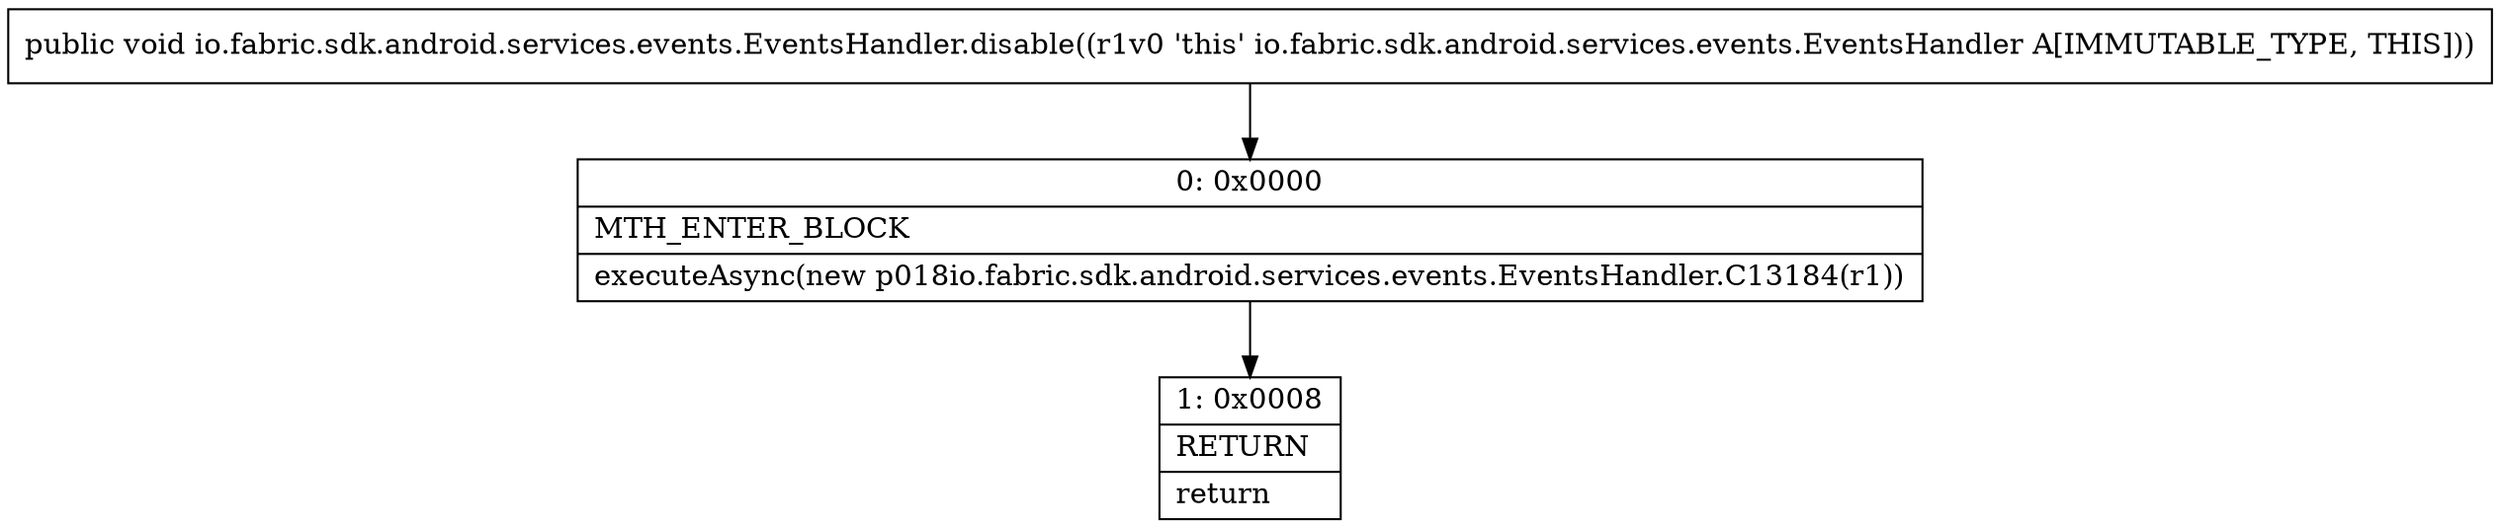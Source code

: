 digraph "CFG forio.fabric.sdk.android.services.events.EventsHandler.disable()V" {
Node_0 [shape=record,label="{0\:\ 0x0000|MTH_ENTER_BLOCK\l|executeAsync(new p018io.fabric.sdk.android.services.events.EventsHandler.C13184(r1))\l}"];
Node_1 [shape=record,label="{1\:\ 0x0008|RETURN\l|return\l}"];
MethodNode[shape=record,label="{public void io.fabric.sdk.android.services.events.EventsHandler.disable((r1v0 'this' io.fabric.sdk.android.services.events.EventsHandler A[IMMUTABLE_TYPE, THIS])) }"];
MethodNode -> Node_0;
Node_0 -> Node_1;
}

